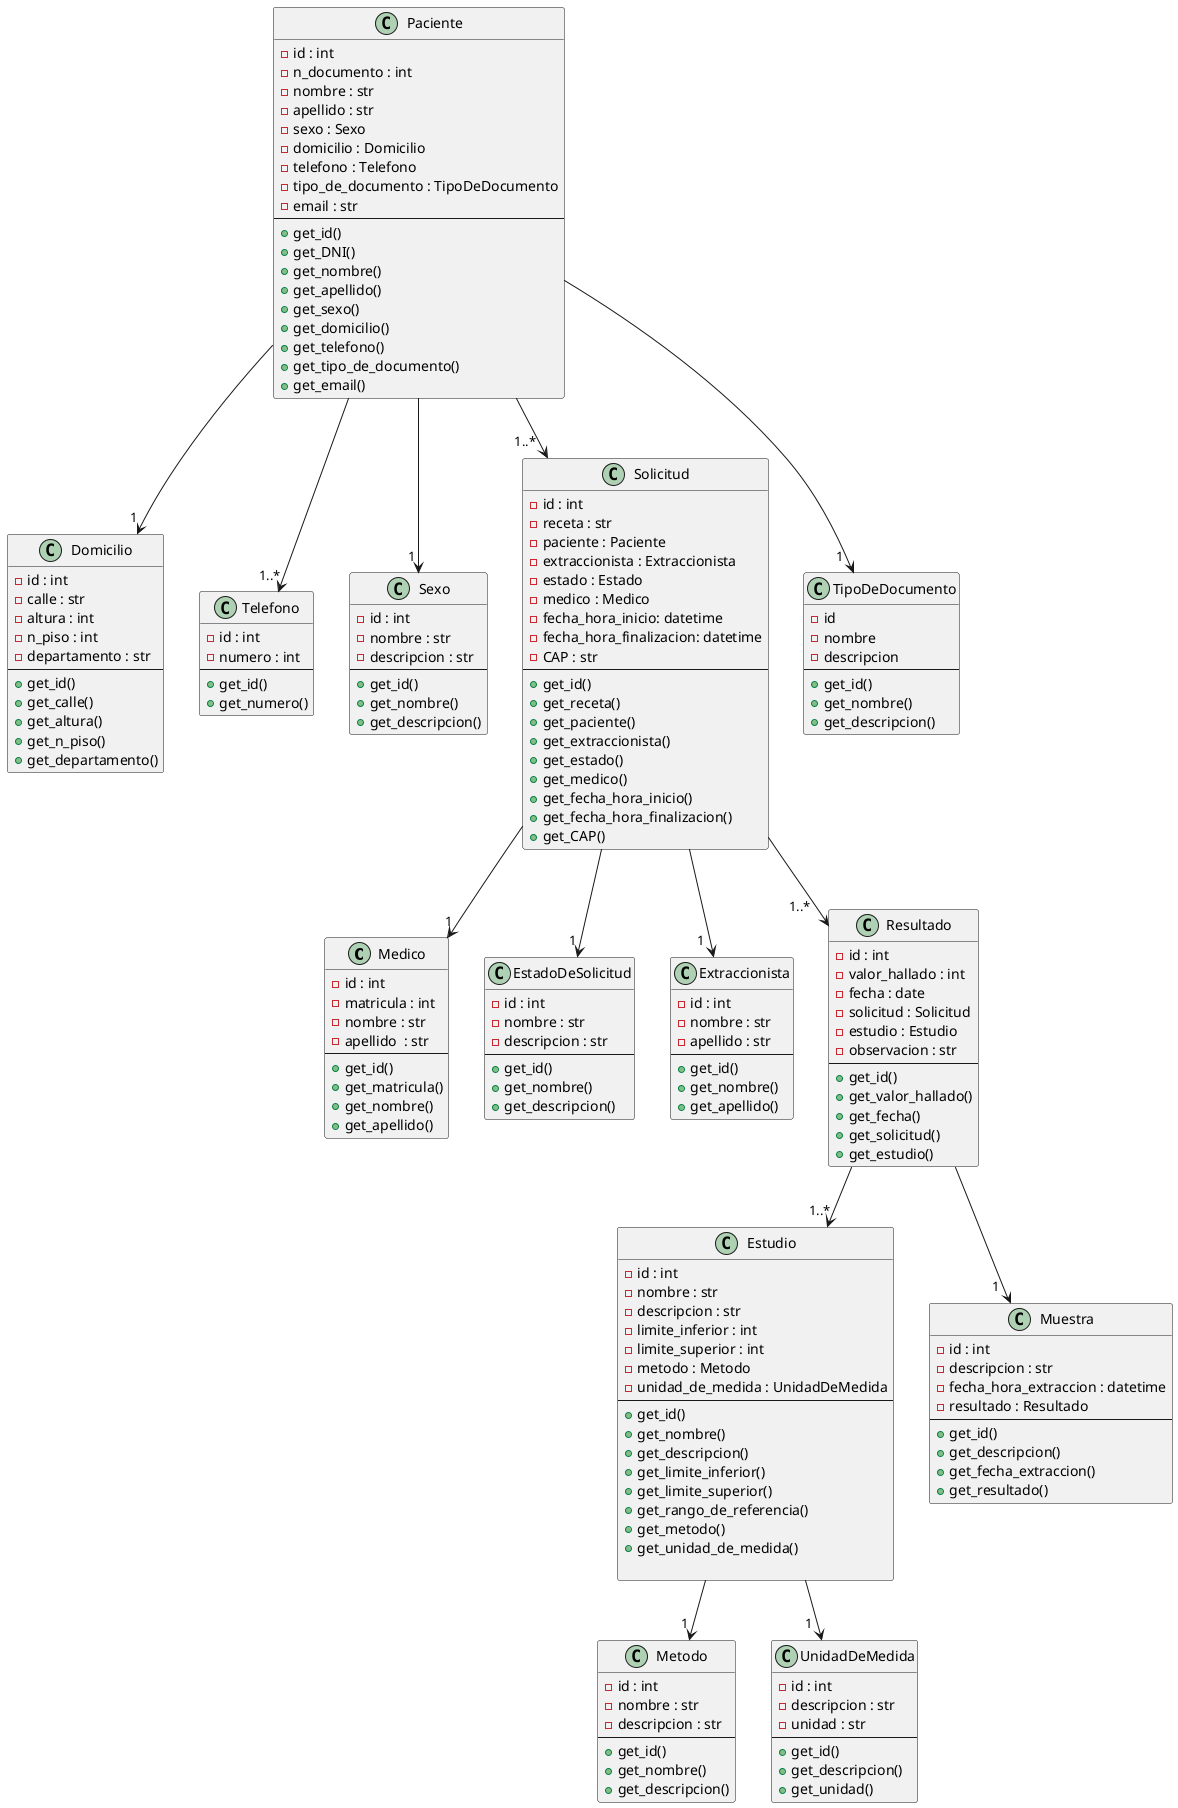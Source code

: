 @startuml ClassDiagram

class Medico {
    - id : int
    - matricula : int
    - nombre : str
    - apellido  : str
    --
    + get_id()
    + get_matricula()
    + get_nombre()
    + get_apellido()
}

class Domicilio {
    - id : int
    - calle : str
    - altura : int
    - n_piso : int
    - departamento : str
    --
    + get_id()
    + get_calle()
    + get_altura()
    + get_n_piso()
    + get_departamento()
}

class Telefono {
    - id : int
    - numero : int
    --
    + get_id()
    + get_numero()
}

class Sexo {
    - id : int
    - nombre : str
    - descripcion : str
    --
    + get_id()
    + get_nombre()
    + get_descripcion()
}

class Paciente {
    - id : int
    - n_documento : int
    - nombre : str
    - apellido : str
    - sexo : Sexo
    - domicilio : Domicilio
    - telefono : Telefono
    - tipo_de_documento : TipoDeDocumento
    - email : str
    --
    + get_id()
    + get_DNI()
    + get_nombre()
    + get_apellido()
    + get_sexo()
    + get_domicilio()
    + get_telefono()
    +get_tipo_de_documento()
    + get_email()
}

class EstadoDeSolicitud {
    - id : int
    - nombre : str
    - descripcion : str
    --
    + get_id()
    + get_nombre()
    + get_descripcion()
}

class Estudio {
    - id : int
    - nombre : str
    - descripcion : str
    - limite_inferior : int
    - limite_superior : int
    - metodo : Metodo
    - unidad_de_medida : UnidadDeMedida
    --
    + get_id()
    + get_nombre()
    + get_descripcion()
    + get_limite_inferior()
    + get_limite_superior()
    + get_rango_de_referencia()
    + get_metodo()
    + get_unidad_de_medida()

}

class Solicitud {
    - id : int
    - receta : str
    - paciente : Paciente
    - extraccionista : Extraccionista
    - estado : Estado
    - medico : Medico
    - fecha_hora_inicio: datetime
    - fecha_hora_finalizacion: datetime
    - CAP : str
    --
    + get_id()
    + get_receta()
    + get_paciente()
    + get_extraccionista()
    + get_estado()
    + get_medico()
    + get_fecha_hora_inicio()
    + get_fecha_hora_finalizacion()
    + get_CAP()
}

class Extraccionista {
    - id : int
    - nombre : str
    - apellido : str
    --
    + get_id()
    + get_nombre()
    + get_apellido()
}

class Muestra {
    - id : int
    - descripcion : str
    - fecha_hora_extraccion : datetime
    - resultado : Resultado
    --
    + get_id()
    + get_descripcion()
    + get_fecha_extraccion()
    + get_resultado()
}

class Metodo {
    - id : int
    - nombre : str
    - descripcion : str
    --
    + get_id()
    + get_nombre()
    + get_descripcion()
}

class Resultado {
    - id : int
    - valor_hallado : int
    - fecha : date
    - solicitud : Solicitud
    - estudio : Estudio
    - observacion : str
    --
    + get_id()
    + get_valor_hallado()
    + get_fecha()
    + get_solicitud()
    + get_estudio()
}

class UnidadDeMedida {
    - id : int
    - descripcion : str
    - unidad : str
    --
    + get_id()
    + get_descripcion()
    + get_unidad()
}

class TipoDeDocumento{
    - id
    - nombre
    - descripcion
    --
    + get_id()
    + get_nombre()
    + get_descripcion()
}

Paciente --> "1 " Sexo
Paciente --> "1..*" Telefono
Paciente --> "1 " Domicilio
Paciente --> "1..*  " Solicitud
Paciente --> "1  " TipoDeDocumento
Solicitud --> "1  " Extraccionista
Solicitud --> "   1" Medico
Solicitud --> "1 " EstadoDeSolicitud
Solicitud --> "1..*   " Resultado
Resultado --> "1  " Muestra
Resultado --> "1..*" Estudio
Estudio --> "1 " Metodo
Estudio --> "1  " UnidadDeMedida 

@enduml